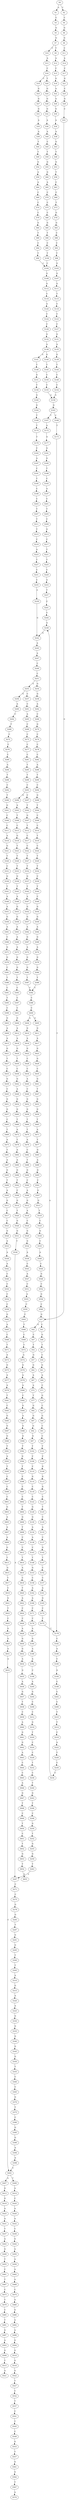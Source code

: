 strict digraph  {
	S0 -> S1 [ label = A ];
	S0 -> S2 [ label = T ];
	S1 -> S3 [ label = C ];
	S2 -> S4 [ label = C ];
	S3 -> S5 [ label = G ];
	S4 -> S6 [ label = G ];
	S5 -> S7 [ label = G ];
	S6 -> S8 [ label = G ];
	S7 -> S9 [ label = T ];
	S7 -> S10 [ label = C ];
	S8 -> S11 [ label = C ];
	S9 -> S12 [ label = A ];
	S10 -> S13 [ label = A ];
	S11 -> S14 [ label = A ];
	S12 -> S15 [ label = C ];
	S13 -> S16 [ label = C ];
	S14 -> S17 [ label = C ];
	S15 -> S18 [ label = G ];
	S16 -> S19 [ label = C ];
	S16 -> S20 [ label = T ];
	S17 -> S21 [ label = G ];
	S18 -> S22 [ label = A ];
	S19 -> S23 [ label = G ];
	S20 -> S24 [ label = G ];
	S21 -> S25 [ label = C ];
	S22 -> S26 [ label = A ];
	S23 -> S27 [ label = G ];
	S24 -> S28 [ label = G ];
	S25 -> S29 [ label = G ];
	S26 -> S30 [ label = G ];
	S27 -> S31 [ label = G ];
	S28 -> S32 [ label = G ];
	S29 -> S33 [ label = C ];
	S30 -> S34 [ label = A ];
	S31 -> S35 [ label = A ];
	S32 -> S36 [ label = A ];
	S33 -> S37 [ label = G ];
	S34 -> S38 [ label = A ];
	S35 -> S39 [ label = A ];
	S36 -> S40 [ label = A ];
	S37 -> S41 [ label = C ];
	S37 -> S42 [ label = G ];
	S38 -> S43 [ label = G ];
	S39 -> S44 [ label = T ];
	S40 -> S45 [ label = C ];
	S41 -> S46 [ label = G ];
	S42 -> S47 [ label = C ];
	S43 -> S48 [ label = T ];
	S44 -> S49 [ label = T ];
	S45 -> S50 [ label = T ];
	S46 -> S51 [ label = T ];
	S47 -> S52 [ label = T ];
	S48 -> S53 [ label = G ];
	S49 -> S54 [ label = G ];
	S50 -> S55 [ label = G ];
	S51 -> S56 [ label = C ];
	S52 -> S57 [ label = G ];
	S53 -> S58 [ label = T ];
	S54 -> S59 [ label = A ];
	S55 -> S60 [ label = G ];
	S56 -> S61 [ label = G ];
	S57 -> S62 [ label = G ];
	S58 -> S63 [ label = C ];
	S59 -> S64 [ label = A ];
	S60 -> S65 [ label = A ];
	S61 -> S66 [ label = A ];
	S62 -> S67 [ label = A ];
	S63 -> S68 [ label = C ];
	S64 -> S69 [ label = C ];
	S65 -> S70 [ label = C ];
	S66 -> S71 [ label = C ];
	S67 -> S72 [ label = A ];
	S68 -> S73 [ label = T ];
	S69 -> S74 [ label = C ];
	S70 -> S75 [ label = C ];
	S71 -> S76 [ label = G ];
	S72 -> S77 [ label = T ];
	S73 -> S78 [ label = G ];
	S74 -> S79 [ label = C ];
	S75 -> S80 [ label = C ];
	S76 -> S81 [ label = C ];
	S77 -> S82 [ label = G ];
	S78 -> S83 [ label = G ];
	S79 -> S84 [ label = G ];
	S80 -> S85 [ label = G ];
	S81 -> S86 [ label = G ];
	S82 -> S87 [ label = G ];
	S83 -> S88 [ label = C ];
	S84 -> S89 [ label = T ];
	S85 -> S90 [ label = T ];
	S86 -> S91 [ label = C ];
	S87 -> S92 [ label = G ];
	S88 -> S93 [ label = C ];
	S89 -> S94 [ label = C ];
	S90 -> S95 [ label = C ];
	S91 -> S96 [ label = C ];
	S92 -> S97 [ label = G ];
	S93 -> S98 [ label = T ];
	S94 -> S99 [ label = T ];
	S95 -> S100 [ label = T ];
	S96 -> S101 [ label = T ];
	S97 -> S102 [ label = T ];
	S98 -> S103 [ label = G ];
	S99 -> S104 [ label = C ];
	S100 -> S104 [ label = C ];
	S101 -> S105 [ label = C ];
	S102 -> S106 [ label = C ];
	S103 -> S107 [ label = G ];
	S104 -> S108 [ label = G ];
	S105 -> S109 [ label = G ];
	S106 -> S110 [ label = C ];
	S107 -> S111 [ label = G ];
	S108 -> S112 [ label = G ];
	S109 -> S113 [ label = G ];
	S110 -> S114 [ label = G ];
	S111 -> S115 [ label = T ];
	S112 -> S116 [ label = C ];
	S113 -> S117 [ label = G ];
	S114 -> S118 [ label = C ];
	S115 -> S119 [ label = C ];
	S116 -> S120 [ label = A ];
	S117 -> S121 [ label = C ];
	S118 -> S122 [ label = C ];
	S119 -> S123 [ label = C ];
	S120 -> S124 [ label = C ];
	S121 -> S125 [ label = T ];
	S122 -> S126 [ label = G ];
	S123 -> S127 [ label = C ];
	S124 -> S128 [ label = C ];
	S125 -> S129 [ label = C ];
	S126 -> S130 [ label = G ];
	S127 -> S131 [ label = G ];
	S128 -> S132 [ label = G ];
	S129 -> S133 [ label = A ];
	S130 -> S134 [ label = A ];
	S131 -> S135 [ label = A ];
	S132 -> S136 [ label = A ];
	S133 -> S137 [ label = C ];
	S134 -> S138 [ label = A ];
	S135 -> S139 [ label = G ];
	S136 -> S140 [ label = G ];
	S136 -> S141 [ label = A ];
	S137 -> S142 [ label = G ];
	S138 -> S143 [ label = C ];
	S139 -> S144 [ label = T ];
	S140 -> S145 [ label = T ];
	S141 -> S146 [ label = T ];
	S142 -> S147 [ label = T ];
	S143 -> S148 [ label = T ];
	S144 -> S149 [ label = C ];
	S145 -> S150 [ label = C ];
	S146 -> S151 [ label = G ];
	S147 -> S152 [ label = C ];
	S148 -> S153 [ label = G ];
	S149 -> S154 [ label = C ];
	S150 -> S155 [ label = C ];
	S151 -> S156 [ label = T ];
	S152 -> S157 [ label = C ];
	S153 -> S158 [ label = C ];
	S154 -> S159 [ label = A ];
	S155 -> S159 [ label = A ];
	S156 -> S160 [ label = A ];
	S157 -> S161 [ label = A ];
	S158 -> S162 [ label = A ];
	S159 -> S163 [ label = G ];
	S160 -> S164 [ label = G ];
	S161 -> S165 [ label = G ];
	S162 -> S166 [ label = A ];
	S163 -> S167 [ label = T ];
	S163 -> S168 [ label = C ];
	S164 -> S169 [ label = T ];
	S165 -> S170 [ label = C ];
	S166 -> S171 [ label = C ];
	S167 -> S172 [ label = A ];
	S168 -> S173 [ label = T ];
	S169 -> S174 [ label = T ];
	S170 -> S175 [ label = T ];
	S171 -> S176 [ label = C ];
	S172 -> S177 [ label = G ];
	S173 -> S178 [ label = T ];
	S174 -> S179 [ label = T ];
	S175 -> S178 [ label = T ];
	S176 -> S180 [ label = A ];
	S177 -> S181 [ label = G ];
	S178 -> S182 [ label = C ];
	S179 -> S183 [ label = C ];
	S180 -> S184 [ label = G ];
	S181 -> S185 [ label = G ];
	S182 -> S186 [ label = A ];
	S183 -> S187 [ label = A ];
	S184 -> S188 [ label = A ];
	S185 -> S189 [ label = T ];
	S186 -> S190 [ label = C ];
	S187 -> S191 [ label = C ];
	S188 -> S192 [ label = A ];
	S189 -> S193 [ label = C ];
	S190 -> S194 [ label = G ];
	S191 -> S195 [ label = T ];
	S192 -> S196 [ label = C ];
	S193 -> S197 [ label = A ];
	S194 -> S198 [ label = C ];
	S195 -> S199 [ label = C ];
	S196 -> S200 [ label = A ];
	S197 -> S201 [ label = C ];
	S198 -> S202 [ label = C ];
	S199 -> S203 [ label = C ];
	S200 -> S204 [ label = G ];
	S201 -> S205 [ label = T ];
	S202 -> S206 [ label = C ];
	S203 -> S207 [ label = T ];
	S204 -> S208 [ label = C ];
	S205 -> S209 [ label = C ];
	S206 -> S210 [ label = T ];
	S207 -> S211 [ label = T ];
	S208 -> S212 [ label = C ];
	S209 -> S213 [ label = G ];
	S210 -> S214 [ label = T ];
	S211 -> S215 [ label = T ];
	S212 -> S216 [ label = G ];
	S213 -> S217 [ label = C ];
	S214 -> S218 [ label = C ];
	S215 -> S219 [ label = C ];
	S216 -> S220 [ label = T ];
	S217 -> S221 [ label = T ];
	S218 -> S222 [ label = A ];
	S219 -> S223 [ label = A ];
	S220 -> S224 [ label = C ];
	S221 -> S225 [ label = T ];
	S222 -> S226 [ label = T ];
	S223 -> S227 [ label = T ];
	S224 -> S228 [ label = C ];
	S225 -> S229 [ label = C ];
	S226 -> S230 [ label = C ];
	S227 -> S231 [ label = C ];
	S228 -> S232 [ label = T ];
	S229 -> S233 [ label = A ];
	S230 -> S234 [ label = C ];
	S231 -> S235 [ label = C ];
	S232 -> S236 [ label = C ];
	S233 -> S237 [ label = T ];
	S234 -> S238 [ label = A ];
	S235 -> S239 [ label = A ];
	S236 -> S240 [ label = T ];
	S237 -> S241 [ label = C ];
	S238 -> S242 [ label = G ];
	S239 -> S242 [ label = G ];
	S240 -> S243 [ label = G ];
	S241 -> S244 [ label = C ];
	S242 -> S245 [ label = A ];
	S243 -> S246 [ label = T ];
	S244 -> S238 [ label = A ];
	S245 -> S247 [ label = A ];
	S246 -> S248 [ label = C ];
	S247 -> S249 [ label = C ];
	S248 -> S250 [ label = G ];
	S249 -> S251 [ label = C ];
	S250 -> S252 [ label = T ];
	S251 -> S253 [ label = A ];
	S251 -> S254 [ label = G ];
	S252 -> S255 [ label = G ];
	S253 -> S256 [ label = G ];
	S253 -> S257 [ label = C ];
	S254 -> S258 [ label = G ];
	S255 -> S259 [ label = G ];
	S256 -> S260 [ label = A ];
	S257 -> S261 [ label = C ];
	S258 -> S262 [ label = A ];
	S259 -> S263 [ label = T ];
	S260 -> S264 [ label = C ];
	S261 -> S265 [ label = A ];
	S262 -> S266 [ label = C ];
	S263 -> S267 [ label = A ];
	S264 -> S268 [ label = T ];
	S265 -> S269 [ label = C ];
	S266 -> S270 [ label = G ];
	S267 -> S271 [ label = C ];
	S268 -> S272 [ label = C ];
	S269 -> S273 [ label = C ];
	S270 -> S274 [ label = C ];
	S271 -> S275 [ label = C ];
	S272 -> S276 [ label = C ];
	S273 -> S277 [ label = C ];
	S274 -> S278 [ label = C ];
	S275 -> S279 [ label = G ];
	S276 -> S280 [ label = C ];
	S277 -> S281 [ label = C ];
	S278 -> S282 [ label = C ];
	S279 -> S283 [ label = G ];
	S280 -> S284 [ label = A ];
	S281 -> S285 [ label = T ];
	S282 -> S286 [ label = A ];
	S283 -> S287 [ label = T ];
	S284 -> S288 [ label = T ];
	S285 -> S289 [ label = T ];
	S286 -> S290 [ label = T ];
	S287 -> S291 [ label = G ];
	S288 -> S292 [ label = C ];
	S289 -> S293 [ label = C ];
	S290 -> S294 [ label = C ];
	S291 -> S295 [ label = G ];
	S292 -> S296 [ label = T ];
	S293 -> S297 [ label = C ];
	S293 -> S298 [ label = G ];
	S294 -> S299 [ label = G ];
	S295 -> S300 [ label = T ];
	S296 -> S301 [ label = G ];
	S297 -> S302 [ label = T ];
	S298 -> S303 [ label = A ];
	S299 -> S304 [ label = T ];
	S300 -> S305 [ label = T ];
	S301 -> S306 [ label = C ];
	S302 -> S307 [ label = G ];
	S303 -> S308 [ label = T ];
	S304 -> S309 [ label = C ];
	S305 -> S310 [ label = A ];
	S306 -> S311 [ label = C ];
	S307 -> S312 [ label = T ];
	S308 -> S313 [ label = C ];
	S309 -> S314 [ label = C ];
	S310 -> S315 [ label = G ];
	S311 -> S316 [ label = A ];
	S312 -> S317 [ label = C ];
	S313 -> S318 [ label = G ];
	S314 -> S319 [ label = T ];
	S315 -> S320 [ label = A ];
	S316 -> S321 [ label = G ];
	S317 -> S322 [ label = C ];
	S318 -> S323 [ label = T ];
	S319 -> S324 [ label = C ];
	S320 -> S325 [ label = A ];
	S321 -> S326 [ label = T ];
	S322 -> S327 [ label = T ];
	S323 -> S328 [ label = T ];
	S324 -> S329 [ label = T ];
	S325 -> S330 [ label = G ];
	S326 -> S331 [ label = C ];
	S327 -> S332 [ label = T ];
	S328 -> S333 [ label = T ];
	S329 -> S334 [ label = T ];
	S330 -> S335 [ label = G ];
	S331 -> S336 [ label = G ];
	S332 -> S337 [ label = G ];
	S333 -> S338 [ label = G ];
	S334 -> S339 [ label = C ];
	S335 -> S340 [ label = G ];
	S336 -> S341 [ label = T ];
	S337 -> S342 [ label = T ];
	S338 -> S343 [ label = T ];
	S339 -> S344 [ label = T ];
	S340 -> S345 [ label = G ];
	S341 -> S346 [ label = A ];
	S342 -> S347 [ label = A ];
	S343 -> S348 [ label = A ];
	S344 -> S349 [ label = C ];
	S345 -> S350 [ label = G ];
	S346 -> S351 [ label = A ];
	S347 -> S352 [ label = G ];
	S348 -> S353 [ label = G ];
	S349 -> S354 [ label = G ];
	S350 -> S355 [ label = T ];
	S351 -> S356 [ label = G ];
	S352 -> S357 [ label = G ];
	S353 -> S358 [ label = G ];
	S354 -> S359 [ label = G ];
	S355 -> S360 [ label = C ];
	S356 -> S361 [ label = A ];
	S357 -> S362 [ label = A ];
	S358 -> S363 [ label = A ];
	S359 -> S364 [ label = A ];
	S360 -> S365 [ label = C ];
	S361 -> S366 [ label = C ];
	S362 -> S367 [ label = G ];
	S363 -> S368 [ label = A ];
	S364 -> S369 [ label = G ];
	S365 -> S370 [ label = G ];
	S366 -> S371 [ label = G ];
	S367 -> S372 [ label = A ];
	S368 -> S373 [ label = A ];
	S369 -> S374 [ label = A ];
	S370 -> S375 [ label = T ];
	S371 -> S376 [ label = G ];
	S372 -> S377 [ label = G ];
	S373 -> S378 [ label = G ];
	S374 -> S379 [ label = G ];
	S375 -> S380 [ label = C ];
	S376 -> S381 [ label = C ];
	S377 -> S382 [ label = G ];
	S378 -> S383 [ label = G ];
	S379 -> S384 [ label = G ];
	S380 -> S385 [ label = G ];
	S381 -> S386 [ label = T ];
	S382 -> S387 [ label = T ];
	S383 -> S388 [ label = T ];
	S384 -> S389 [ label = T ];
	S385 -> S390 [ label = G ];
	S386 -> S391 [ label = C ];
	S387 -> S392 [ label = C ];
	S388 -> S393 [ label = C ];
	S389 -> S392 [ label = C ];
	S390 -> S394 [ label = A ];
	S391 -> S395 [ label = T ];
	S392 -> S396 [ label = C ];
	S393 -> S397 [ label = C ];
	S394 -> S398 [ label = A ];
	S395 -> S399 [ label = C ];
	S396 -> S400 [ label = C ];
	S397 -> S401 [ label = C ];
	S398 -> S402 [ label = C ];
	S399 -> S403 [ label = G ];
	S400 -> S404 [ label = A ];
	S400 -> S405 [ label = G ];
	S401 -> S406 [ label = G ];
	S402 -> S407 [ label = A ];
	S402 -> S408 [ label = T ];
	S403 -> S409 [ label = A ];
	S404 -> S410 [ label = G ];
	S405 -> S411 [ label = G ];
	S406 -> S412 [ label = A ];
	S407 -> S413 [ label = G ];
	S408 -> S414 [ label = A ];
	S409 -> S415 [ label = A ];
	S410 -> S416 [ label = A ];
	S411 -> S417 [ label = A ];
	S412 -> S418 [ label = A ];
	S413 -> S419 [ label = G ];
	S414 -> S420 [ label = C ];
	S415 -> S421 [ label = G ];
	S416 -> S422 [ label = G ];
	S417 -> S423 [ label = G ];
	S418 -> S424 [ label = G ];
	S419 -> S425 [ label = A ];
	S420 -> S426 [ label = A ];
	S421 -> S427 [ label = T ];
	S422 -> S428 [ label = C ];
	S423 -> S429 [ label = G ];
	S424 -> S430 [ label = T ];
	S425 -> S431 [ label = A ];
	S426 -> S432 [ label = A ];
	S427 -> S433 [ label = C ];
	S428 -> S434 [ label = C ];
	S429 -> S435 [ label = C ];
	S430 -> S436 [ label = C ];
	S431 -> S437 [ label = T ];
	S432 -> S438 [ label = C ];
	S433 -> S439 [ label = G ];
	S434 -> S440 [ label = A ];
	S435 -> S441 [ label = G ];
	S436 -> S442 [ label = G ];
	S437 -> S443 [ label = A ];
	S438 -> S444 [ label = G ];
	S439 -> S445 [ label = C ];
	S440 -> S446 [ label = C ];
	S441 -> S447 [ label = T ];
	S442 -> S448 [ label = A ];
	S443 -> S449 [ label = G ];
	S444 -> S450 [ label = A ];
	S445 -> S451 [ label = G ];
	S446 -> S452 [ label = G ];
	S447 -> S453 [ label = G ];
	S448 -> S454 [ label = G ];
	S449 -> S455 [ label = T ];
	S450 -> S456 [ label = A ];
	S451 -> S457 [ label = G ];
	S452 -> S458 [ label = G ];
	S453 -> S459 [ label = G ];
	S454 -> S460 [ label = G ];
	S455 -> S461 [ label = C ];
	S456 -> S462 [ label = A ];
	S457 -> S463 [ label = C ];
	S458 -> S464 [ label = T ];
	S459 -> S465 [ label = T ];
	S460 -> S466 [ label = T ];
	S461 -> S467 [ label = T ];
	S462 -> S468 [ label = A ];
	S463 -> S469 [ label = T ];
	S464 -> S470 [ label = T ];
	S465 -> S471 [ label = A ];
	S466 -> S472 [ label = A ];
	S467 -> S473 [ label = C ];
	S468 -> S474 [ label = C ];
	S469 -> S475 [ label = A ];
	S470 -> S476 [ label = A ];
	S471 -> S477 [ label = T ];
	S472 -> S478 [ label = T ];
	S473 -> S479 [ label = T ];
	S474 -> S480 [ label = A ];
	S475 -> S481 [ label = T ];
	S476 -> S482 [ label = C ];
	S477 -> S483 [ label = G ];
	S478 -> S484 [ label = A ];
	S479 -> S485 [ label = C ];
	S480 -> S486 [ label = G ];
	S481 -> S487 [ label = A ];
	S482 -> S488 [ label = T ];
	S483 -> S489 [ label = A ];
	S484 -> S490 [ label = A ];
	S485 -> S491 [ label = T ];
	S486 -> S492 [ label = A ];
	S487 -> S493 [ label = G ];
	S488 -> S494 [ label = G ];
	S489 -> S495 [ label = G ];
	S490 -> S496 [ label = G ];
	S491 -> S497 [ label = G ];
	S492 -> S498 [ label = A ];
	S493 -> S499 [ label = T ];
	S494 -> S500 [ label = C ];
	S495 -> S501 [ label = C ];
	S496 -> S502 [ label = T ];
	S497 -> S503 [ label = A ];
	S498 -> S504 [ label = G ];
	S499 -> S505 [ label = A ];
	S500 -> S506 [ label = A ];
	S501 -> S507 [ label = G ];
	S502 -> S508 [ label = C ];
	S503 -> S509 [ label = G ];
	S504 -> S510 [ label = G ];
	S505 -> S511 [ label = G ];
	S506 -> S512 [ label = G ];
	S507 -> S513 [ label = G ];
	S508 -> S514 [ label = G ];
	S509 -> S515 [ label = T ];
	S510 -> S516 [ label = G ];
	S511 -> S517 [ label = C ];
	S512 -> S518 [ label = A ];
	S513 -> S519 [ label = T ];
	S514 -> S520 [ label = T ];
	S515 -> S521 [ label = A ];
	S516 -> S522 [ label = G ];
	S517 -> S523 [ label = C ];
	S518 -> S524 [ label = C ];
	S519 -> S525 [ label = C ];
	S520 -> S526 [ label = G ];
	S522 -> S527 [ label = T ];
	S523 -> S528 [ label = G ];
	S524 -> S529 [ label = G ];
	S525 -> S530 [ label = G ];
	S526 -> S531 [ label = G ];
	S527 -> S532 [ label = C ];
	S528 -> S533 [ label = A ];
	S529 -> S534 [ label = G ];
	S530 -> S535 [ label = C ];
	S531 -> S536 [ label = T ];
	S532 -> S537 [ label = T ];
	S533 -> S538 [ label = A ];
	S534 -> S539 [ label = A ];
	S535 -> S540 [ label = A ];
	S536 -> S267 [ label = A ];
	S537 -> S541 [ label = C ];
	S538 -> S542 [ label = A ];
	S539 -> S543 [ label = C ];
	S540 -> S544 [ label = C ];
	S541 -> S545 [ label = T ];
	S542 -> S546 [ label = C ];
	S543 -> S547 [ label = A ];
	S544 -> S548 [ label = G ];
	S545 -> S549 [ label = C ];
	S546 -> S550 [ label = C ];
	S547 -> S551 [ label = C ];
	S548 -> S552 [ label = C ];
	S549 -> S553 [ label = G ];
	S550 -> S554 [ label = C ];
	S551 -> S555 [ label = A ];
	S552 -> S556 [ label = G ];
	S553 -> S557 [ label = T ];
	S554 -> S558 [ label = C ];
	S555 -> S559 [ label = C ];
	S556 -> S560 [ label = C ];
	S557 -> S561 [ label = G ];
	S558 -> S562 [ label = G ];
	S559 -> S563 [ label = C ];
	S560 -> S37 [ label = G ];
	S561 -> S564 [ label = G ];
	S562 -> S565 [ label = A ];
	S563 -> S566 [ label = T ];
	S564 -> S567 [ label = T ];
	S565 -> S568 [ label = C ];
	S566 -> S569 [ label = C ];
	S567 -> S570 [ label = A ];
	S568 -> S571 [ label = T ];
	S569 -> S572 [ label = T ];
	S571 -> S573 [ label = A ];
	S572 -> S574 [ label = A ];
	S573 -> S575 [ label = G ];
	S574 -> S576 [ label = G ];
	S575 -> S577 [ label = A ];
	S576 -> S578 [ label = A ];
	S577 -> S579 [ label = A ];
	S578 -> S580 [ label = A ];
	S579 -> S581 [ label = T ];
	S580 -> S582 [ label = C ];
	S581 -> S583 [ label = C ];
	S582 -> S584 [ label = G ];
	S583 -> S585 [ label = G ];
	S584 -> S586 [ label = A ];
	S585 -> S587 [ label = G ];
	S586 -> S588 [ label = G ];
	S587 -> S589 [ label = G ];
	S588 -> S590 [ label = G ];
	S589 -> S591 [ label = T ];
	S590 -> S592 [ label = T ];
	S591 -> S593 [ label = A ];
	S592 -> S594 [ label = G ];
	S593 -> S595 [ label = T ];
	S594 -> S596 [ label = T ];
	S595 -> S597 [ label = C ];
	S596 -> S598 [ label = C ];
	S597 -> S599 [ label = C ];
	S598 -> S600 [ label = C ];
	S599 -> S601 [ label = C ];
	S600 -> S602 [ label = C ];
	S601 -> S603 [ label = G ];
	S602 -> S604 [ label = T ];
	S603 -> S605 [ label = A ];
	S604 -> S606 [ label = G ];
	S605 -> S607 [ label = A ];
	S606 -> S608 [ label = T ];
	S607 -> S609 [ label = A ];
	S608 -> S610 [ label = C ];
	S609 -> S611 [ label = G ];
	S610 -> S612 [ label = C ];
	S611 -> S613 [ label = T ];
	S612 -> S614 [ label = T ];
	S613 -> S615 [ label = G ];
	S614 -> S616 [ label = A ];
	S615 -> S617 [ label = T ];
	S616 -> S618 [ label = C ];
	S617 -> S619 [ label = C ];
	S618 -> S620 [ label = T ];
	S619 -> S621 [ label = G ];
	S620 -> S622 [ label = A ];
	S621 -> S623 [ label = T ];
	S622 -> S624 [ label = C ];
	S623 -> S625 [ label = C ];
	S624 -> S626 [ label = C ];
	S625 -> S627 [ label = G ];
	S626 -> S628 [ label = A ];
	S627 -> S629 [ label = G ];
	S628 -> S630 [ label = G ];
	S629 -> S631 [ label = A ];
	S630 -> S632 [ label = G ];
	S631 -> S633 [ label = A ];
	S632 -> S634 [ label = A ];
	S633 -> S402 [ label = C ];
	S634 -> S635 [ label = G ];
	S635 -> S636 [ label = A ];
	S636 -> S637 [ label = G ];
	S637 -> S638 [ label = T ];
	S638 -> S639 [ label = C ];
	S639 -> S640 [ label = A ];
	S640 -> S641 [ label = G ];
	S641 -> S642 [ label = G ];
	S642 -> S643 [ label = A ];
	S643 -> S644 [ label = C ];
	S644 -> S645 [ label = C ];
	S645 -> S646 [ label = A ];
	S646 -> S647 [ label = G ];
	S647 -> S648 [ label = T ];
	S648 -> S649 [ label = C ];
	S649 -> S650 [ label = T ];
	S650 -> S651 [ label = C ];
	S651 -> S652 [ label = T ];
	S652 -> S653 [ label = G ];
	S653 -> S654 [ label = T ];
	S654 -> S655 [ label = A ];
}
